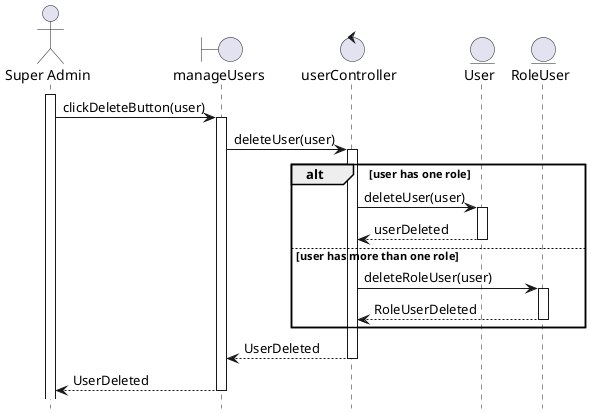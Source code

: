 @startuml delete_user_role_sequence_diagram
hide footbox
actor "Super Admin" as u
boundary manageUsers as v
control userController as c
entity User as m
entity RoleUser as ru
activate u
u -> v : clickDeleteButton(user)
activate v
v -> c :deleteUser(user)
activate c
alt user has one role
    c -> m :deleteUser(user)
    activate m
    m --> c: userDeleted
    deactivate m
else user has more than one role
    c -> ru :deleteRoleUser(user)
    activate ru
    ru --> c: RoleUserDeleted
    deactivate ru
end
c --> v: UserDeleted
deactivate c
v --> u: UserDeleted
deactivate v


@enduml